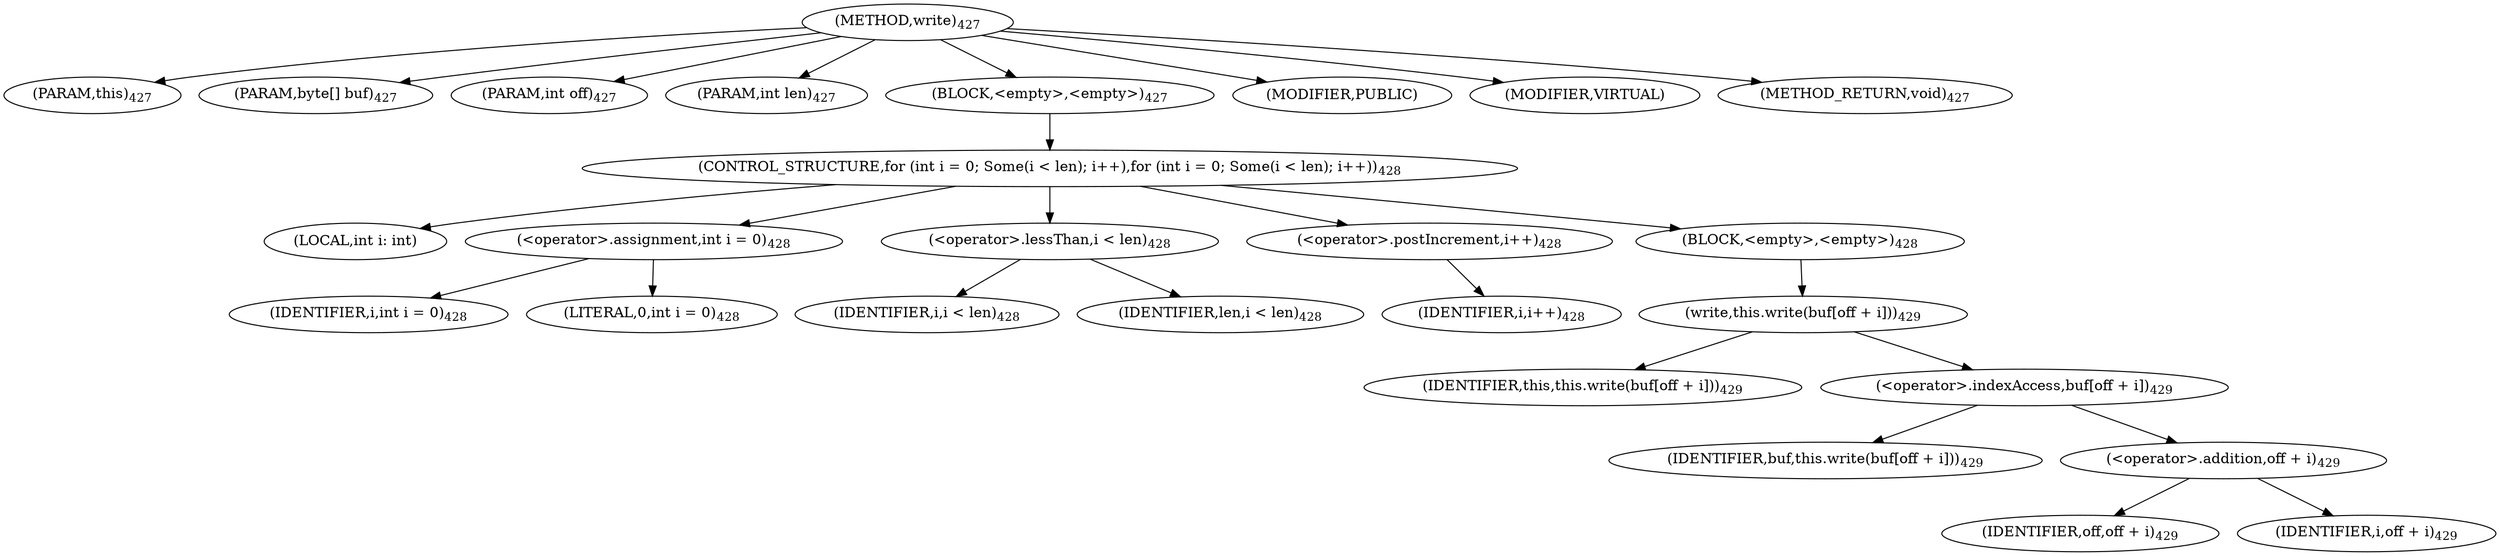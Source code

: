 digraph "write" {  
"886" [label = <(METHOD,write)<SUB>427</SUB>> ]
"104" [label = <(PARAM,this)<SUB>427</SUB>> ]
"887" [label = <(PARAM,byte[] buf)<SUB>427</SUB>> ]
"888" [label = <(PARAM,int off)<SUB>427</SUB>> ]
"889" [label = <(PARAM,int len)<SUB>427</SUB>> ]
"890" [label = <(BLOCK,&lt;empty&gt;,&lt;empty&gt;)<SUB>427</SUB>> ]
"891" [label = <(CONTROL_STRUCTURE,for (int i = 0; Some(i &lt; len); i++),for (int i = 0; Some(i &lt; len); i++))<SUB>428</SUB>> ]
"892" [label = <(LOCAL,int i: int)> ]
"893" [label = <(&lt;operator&gt;.assignment,int i = 0)<SUB>428</SUB>> ]
"894" [label = <(IDENTIFIER,i,int i = 0)<SUB>428</SUB>> ]
"895" [label = <(LITERAL,0,int i = 0)<SUB>428</SUB>> ]
"896" [label = <(&lt;operator&gt;.lessThan,i &lt; len)<SUB>428</SUB>> ]
"897" [label = <(IDENTIFIER,i,i &lt; len)<SUB>428</SUB>> ]
"898" [label = <(IDENTIFIER,len,i &lt; len)<SUB>428</SUB>> ]
"899" [label = <(&lt;operator&gt;.postIncrement,i++)<SUB>428</SUB>> ]
"900" [label = <(IDENTIFIER,i,i++)<SUB>428</SUB>> ]
"901" [label = <(BLOCK,&lt;empty&gt;,&lt;empty&gt;)<SUB>428</SUB>> ]
"902" [label = <(write,this.write(buf[off + i]))<SUB>429</SUB>> ]
"103" [label = <(IDENTIFIER,this,this.write(buf[off + i]))<SUB>429</SUB>> ]
"903" [label = <(&lt;operator&gt;.indexAccess,buf[off + i])<SUB>429</SUB>> ]
"904" [label = <(IDENTIFIER,buf,this.write(buf[off + i]))<SUB>429</SUB>> ]
"905" [label = <(&lt;operator&gt;.addition,off + i)<SUB>429</SUB>> ]
"906" [label = <(IDENTIFIER,off,off + i)<SUB>429</SUB>> ]
"907" [label = <(IDENTIFIER,i,off + i)<SUB>429</SUB>> ]
"908" [label = <(MODIFIER,PUBLIC)> ]
"909" [label = <(MODIFIER,VIRTUAL)> ]
"910" [label = <(METHOD_RETURN,void)<SUB>427</SUB>> ]
  "886" -> "104" 
  "886" -> "887" 
  "886" -> "888" 
  "886" -> "889" 
  "886" -> "890" 
  "886" -> "908" 
  "886" -> "909" 
  "886" -> "910" 
  "890" -> "891" 
  "891" -> "892" 
  "891" -> "893" 
  "891" -> "896" 
  "891" -> "899" 
  "891" -> "901" 
  "893" -> "894" 
  "893" -> "895" 
  "896" -> "897" 
  "896" -> "898" 
  "899" -> "900" 
  "901" -> "902" 
  "902" -> "103" 
  "902" -> "903" 
  "903" -> "904" 
  "903" -> "905" 
  "905" -> "906" 
  "905" -> "907" 
}
